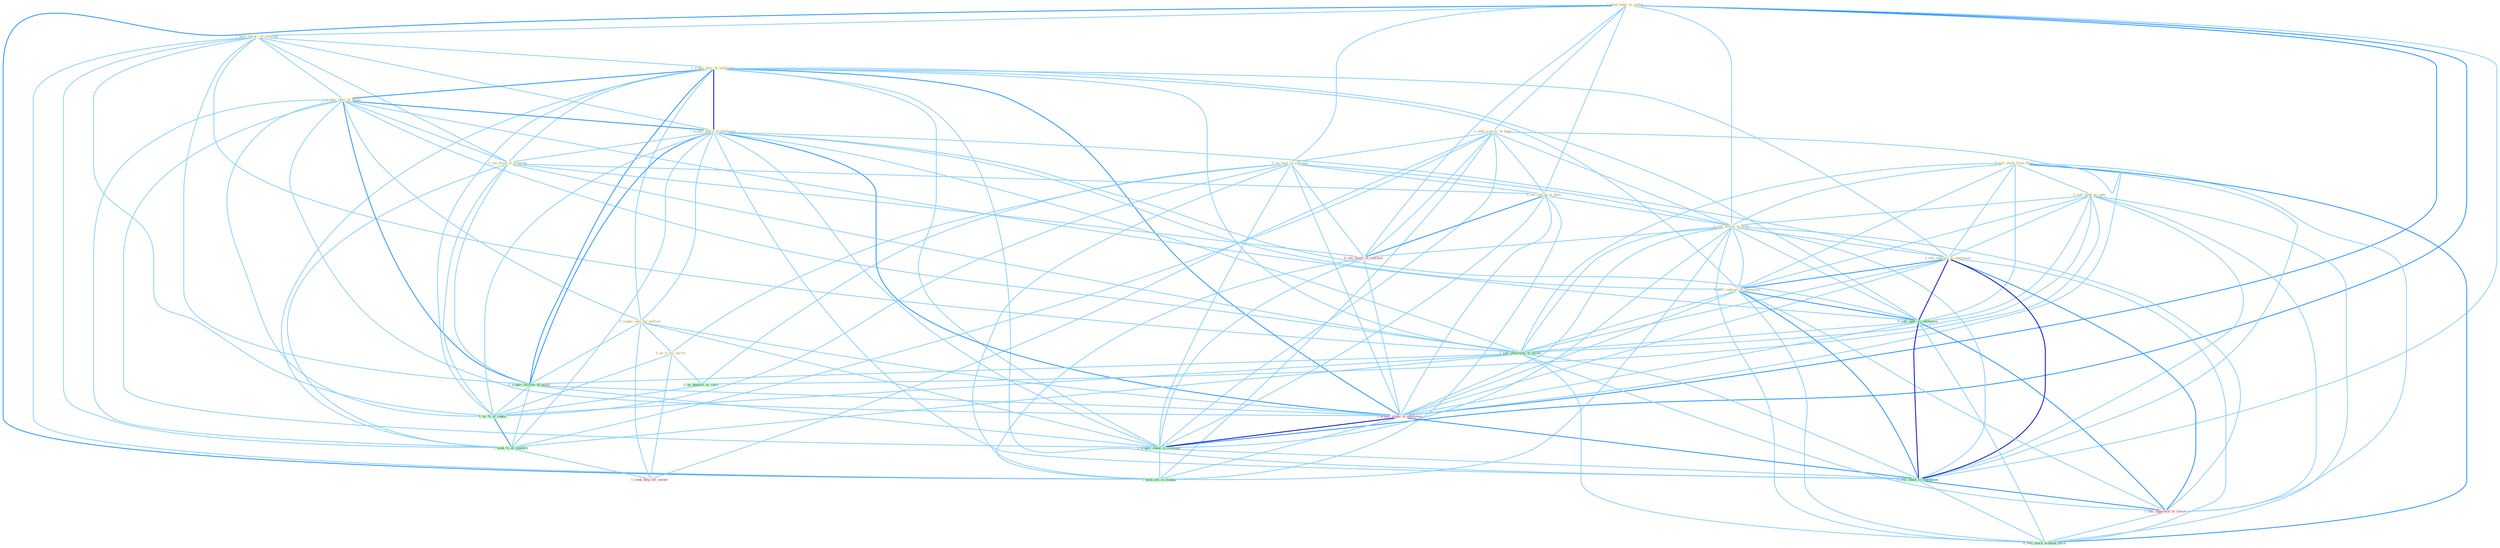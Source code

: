 Graph G{ 
    node
    [shape=polygon,style=filled,width=.5,height=.06,color="#BDFCC9",fixedsize=true,fontsize=4,
    fontcolor="#2f4f4f"];
    {node
    [color="#ffffe0", fontcolor="#8b7d6b"] "1_hold_stake_in_ventur " "1_hold_librari_of_cartridg " "1_acquir_busi_of_entitynam " "0_sell_stock_from_floor " "0_seek_waiver_in_hope " "1_acquir_oper_of_hospit " "0_us_base_in_yearnum " "1_acquir_share_of_entitynam " "1_see_flock_of_program " "0_sell_bank_as_oper " "0_acquir_unit_for_million " "0_see_spring_in_glori " "1_sell_billion_in_bond " "0_sell_interest_to_entitynam " "0_us_it_for_servic " "0_sell_contract_at_entitynam "}
{node [color="#fff0f5", fontcolor="#b22222"] "0_see_vaniti_in_everyon " "1_acquir_stake_in_entitynam " "1_sell_approach_to_client " "1_seek_help_for_owner "}
edge [color="#B0E2FF"];

	"1_hold_stake_in_ventur " -- "1_hold_librari_of_cartridg " [w="1", color="#87cefa" ];
	"1_hold_stake_in_ventur " -- "0_seek_waiver_in_hope " [w="1", color="#87cefa" ];
	"1_hold_stake_in_ventur " -- "0_us_base_in_yearnum " [w="1", color="#87cefa" ];
	"1_hold_stake_in_ventur " -- "0_see_spring_in_glori " [w="1", color="#87cefa" ];
	"1_hold_stake_in_ventur " -- "1_sell_billion_in_bond " [w="1", color="#87cefa" ];
	"1_hold_stake_in_ventur " -- "0_see_vaniti_in_everyon " [w="1", color="#87cefa" ];
	"1_hold_stake_in_ventur " -- "1_acquir_stake_in_entitynam " [w="2", color="#1e90ff" , len=0.8];
	"1_hold_stake_in_ventur " -- "1_acquir_stake_in_compani " [w="2", color="#1e90ff" , len=0.8];
	"1_hold_stake_in_ventur " -- "0_sell_stake_to_entitynam " [w="1", color="#87cefa" ];
	"1_hold_stake_in_ventur " -- "1_hold_job_in_manag " [w="2", color="#1e90ff" , len=0.8];
	"1_hold_librari_of_cartridg " -- "1_acquir_busi_of_entitynam " [w="1", color="#87cefa" ];
	"1_hold_librari_of_cartridg " -- "1_acquir_oper_of_hospit " [w="1", color="#87cefa" ];
	"1_hold_librari_of_cartridg " -- "1_acquir_share_of_entitynam " [w="1", color="#87cefa" ];
	"1_hold_librari_of_cartridg " -- "1_see_flock_of_program " [w="1", color="#87cefa" ];
	"1_hold_librari_of_cartridg " -- "1_sell_othernum_of_model " [w="1", color="#87cefa" ];
	"1_hold_librari_of_cartridg " -- "1_acquir_million_of_asset " [w="1", color="#87cefa" ];
	"1_hold_librari_of_cartridg " -- "1_us_%_of_capac " [w="1", color="#87cefa" ];
	"1_hold_librari_of_cartridg " -- "1_hold_job_in_manag " [w="1", color="#87cefa" ];
	"1_hold_librari_of_cartridg " -- "1_seek_%_of_concern " [w="1", color="#87cefa" ];
	"1_acquir_busi_of_entitynam " -- "1_acquir_oper_of_hospit " [w="2", color="#1e90ff" , len=0.8];
	"1_acquir_busi_of_entitynam " -- "1_acquir_share_of_entitynam " [w="3", color="#0000cd" , len=0.6];
	"1_acquir_busi_of_entitynam " -- "1_see_flock_of_program " [w="1", color="#87cefa" ];
	"1_acquir_busi_of_entitynam " -- "0_acquir_unit_for_million " [w="1", color="#87cefa" ];
	"1_acquir_busi_of_entitynam " -- "0_sell_interest_to_entitynam " [w="1", color="#87cefa" ];
	"1_acquir_busi_of_entitynam " -- "0_sell_contract_at_entitynam " [w="1", color="#87cefa" ];
	"1_acquir_busi_of_entitynam " -- "0_sell_oper_to_entitynam " [w="1", color="#87cefa" ];
	"1_acquir_busi_of_entitynam " -- "1_sell_othernum_of_model " [w="1", color="#87cefa" ];
	"1_acquir_busi_of_entitynam " -- "1_acquir_million_of_asset " [w="2", color="#1e90ff" , len=0.8];
	"1_acquir_busi_of_entitynam " -- "1_acquir_stake_in_entitynam " [w="2", color="#1e90ff" , len=0.8];
	"1_acquir_busi_of_entitynam " -- "1_acquir_stake_in_compani " [w="1", color="#87cefa" ];
	"1_acquir_busi_of_entitynam " -- "0_sell_stake_to_entitynam " [w="1", color="#87cefa" ];
	"1_acquir_busi_of_entitynam " -- "1_us_%_of_capac " [w="1", color="#87cefa" ];
	"1_acquir_busi_of_entitynam " -- "1_seek_%_of_concern " [w="1", color="#87cefa" ];
	"0_sell_stock_from_floor " -- "0_sell_bank_as_oper " [w="1", color="#87cefa" ];
	"0_sell_stock_from_floor " -- "1_sell_billion_in_bond " [w="1", color="#87cefa" ];
	"0_sell_stock_from_floor " -- "0_sell_interest_to_entitynam " [w="1", color="#87cefa" ];
	"0_sell_stock_from_floor " -- "0_sell_contract_at_entitynam " [w="1", color="#87cefa" ];
	"0_sell_stock_from_floor " -- "0_sell_oper_to_entitynam " [w="1", color="#87cefa" ];
	"0_sell_stock_from_floor " -- "1_sell_othernum_of_model " [w="1", color="#87cefa" ];
	"0_sell_stock_from_floor " -- "0_sell_stake_to_entitynam " [w="1", color="#87cefa" ];
	"0_sell_stock_from_floor " -- "1_sell_approach_to_client " [w="1", color="#87cefa" ];
	"0_sell_stock_from_floor " -- "0_sell_stock_without_hitch " [w="2", color="#1e90ff" , len=0.8];
	"0_seek_waiver_in_hope " -- "0_us_base_in_yearnum " [w="1", color="#87cefa" ];
	"0_seek_waiver_in_hope " -- "0_see_spring_in_glori " [w="1", color="#87cefa" ];
	"0_seek_waiver_in_hope " -- "1_sell_billion_in_bond " [w="1", color="#87cefa" ];
	"0_seek_waiver_in_hope " -- "0_see_vaniti_in_everyon " [w="1", color="#87cefa" ];
	"0_seek_waiver_in_hope " -- "1_acquir_stake_in_entitynam " [w="1", color="#87cefa" ];
	"0_seek_waiver_in_hope " -- "1_acquir_stake_in_compani " [w="1", color="#87cefa" ];
	"0_seek_waiver_in_hope " -- "1_hold_job_in_manag " [w="1", color="#87cefa" ];
	"0_seek_waiver_in_hope " -- "1_seek_%_of_concern " [w="1", color="#87cefa" ];
	"0_seek_waiver_in_hope " -- "1_seek_help_for_owner " [w="1", color="#87cefa" ];
	"1_acquir_oper_of_hospit " -- "1_acquir_share_of_entitynam " [w="2", color="#1e90ff" , len=0.8];
	"1_acquir_oper_of_hospit " -- "1_see_flock_of_program " [w="1", color="#87cefa" ];
	"1_acquir_oper_of_hospit " -- "0_acquir_unit_for_million " [w="1", color="#87cefa" ];
	"1_acquir_oper_of_hospit " -- "0_sell_oper_to_entitynam " [w="1", color="#87cefa" ];
	"1_acquir_oper_of_hospit " -- "1_sell_othernum_of_model " [w="1", color="#87cefa" ];
	"1_acquir_oper_of_hospit " -- "1_acquir_million_of_asset " [w="2", color="#1e90ff" , len=0.8];
	"1_acquir_oper_of_hospit " -- "1_acquir_stake_in_entitynam " [w="1", color="#87cefa" ];
	"1_acquir_oper_of_hospit " -- "1_acquir_stake_in_compani " [w="1", color="#87cefa" ];
	"1_acquir_oper_of_hospit " -- "1_us_%_of_capac " [w="1", color="#87cefa" ];
	"1_acquir_oper_of_hospit " -- "1_seek_%_of_concern " [w="1", color="#87cefa" ];
	"0_us_base_in_yearnum " -- "0_see_spring_in_glori " [w="1", color="#87cefa" ];
	"0_us_base_in_yearnum " -- "1_sell_billion_in_bond " [w="1", color="#87cefa" ];
	"0_us_base_in_yearnum " -- "0_us_it_for_servic " [w="1", color="#87cefa" ];
	"0_us_base_in_yearnum " -- "0_see_vaniti_in_everyon " [w="1", color="#87cefa" ];
	"0_us_base_in_yearnum " -- "0_us_deposit_as_cach " [w="1", color="#87cefa" ];
	"0_us_base_in_yearnum " -- "1_acquir_stake_in_entitynam " [w="1", color="#87cefa" ];
	"0_us_base_in_yearnum " -- "1_acquir_stake_in_compani " [w="1", color="#87cefa" ];
	"0_us_base_in_yearnum " -- "1_us_%_of_capac " [w="1", color="#87cefa" ];
	"0_us_base_in_yearnum " -- "1_hold_job_in_manag " [w="1", color="#87cefa" ];
	"1_acquir_share_of_entitynam " -- "1_see_flock_of_program " [w="1", color="#87cefa" ];
	"1_acquir_share_of_entitynam " -- "0_acquir_unit_for_million " [w="1", color="#87cefa" ];
	"1_acquir_share_of_entitynam " -- "0_sell_interest_to_entitynam " [w="1", color="#87cefa" ];
	"1_acquir_share_of_entitynam " -- "0_sell_contract_at_entitynam " [w="1", color="#87cefa" ];
	"1_acquir_share_of_entitynam " -- "0_sell_oper_to_entitynam " [w="1", color="#87cefa" ];
	"1_acquir_share_of_entitynam " -- "1_sell_othernum_of_model " [w="1", color="#87cefa" ];
	"1_acquir_share_of_entitynam " -- "1_acquir_million_of_asset " [w="2", color="#1e90ff" , len=0.8];
	"1_acquir_share_of_entitynam " -- "1_acquir_stake_in_entitynam " [w="2", color="#1e90ff" , len=0.8];
	"1_acquir_share_of_entitynam " -- "1_acquir_stake_in_compani " [w="1", color="#87cefa" ];
	"1_acquir_share_of_entitynam " -- "0_sell_stake_to_entitynam " [w="1", color="#87cefa" ];
	"1_acquir_share_of_entitynam " -- "1_us_%_of_capac " [w="1", color="#87cefa" ];
	"1_acquir_share_of_entitynam " -- "1_seek_%_of_concern " [w="1", color="#87cefa" ];
	"1_see_flock_of_program " -- "0_see_spring_in_glori " [w="1", color="#87cefa" ];
	"1_see_flock_of_program " -- "1_sell_othernum_of_model " [w="1", color="#87cefa" ];
	"1_see_flock_of_program " -- "0_see_vaniti_in_everyon " [w="1", color="#87cefa" ];
	"1_see_flock_of_program " -- "1_acquir_million_of_asset " [w="1", color="#87cefa" ];
	"1_see_flock_of_program " -- "1_us_%_of_capac " [w="1", color="#87cefa" ];
	"1_see_flock_of_program " -- "1_seek_%_of_concern " [w="1", color="#87cefa" ];
	"0_sell_bank_as_oper " -- "1_sell_billion_in_bond " [w="1", color="#87cefa" ];
	"0_sell_bank_as_oper " -- "0_sell_interest_to_entitynam " [w="1", color="#87cefa" ];
	"0_sell_bank_as_oper " -- "0_sell_contract_at_entitynam " [w="1", color="#87cefa" ];
	"0_sell_bank_as_oper " -- "0_sell_oper_to_entitynam " [w="1", color="#87cefa" ];
	"0_sell_bank_as_oper " -- "1_sell_othernum_of_model " [w="1", color="#87cefa" ];
	"0_sell_bank_as_oper " -- "0_us_deposit_as_cach " [w="1", color="#87cefa" ];
	"0_sell_bank_as_oper " -- "0_sell_stake_to_entitynam " [w="1", color="#87cefa" ];
	"0_sell_bank_as_oper " -- "1_sell_approach_to_client " [w="1", color="#87cefa" ];
	"0_sell_bank_as_oper " -- "0_sell_stock_without_hitch " [w="1", color="#87cefa" ];
	"0_acquir_unit_for_million " -- "0_us_it_for_servic " [w="1", color="#87cefa" ];
	"0_acquir_unit_for_million " -- "1_acquir_million_of_asset " [w="1", color="#87cefa" ];
	"0_acquir_unit_for_million " -- "1_acquir_stake_in_entitynam " [w="1", color="#87cefa" ];
	"0_acquir_unit_for_million " -- "1_acquir_stake_in_compani " [w="1", color="#87cefa" ];
	"0_acquir_unit_for_million " -- "1_seek_help_for_owner " [w="1", color="#87cefa" ];
	"0_see_spring_in_glori " -- "1_sell_billion_in_bond " [w="1", color="#87cefa" ];
	"0_see_spring_in_glori " -- "0_see_vaniti_in_everyon " [w="2", color="#1e90ff" , len=0.8];
	"0_see_spring_in_glori " -- "1_acquir_stake_in_entitynam " [w="1", color="#87cefa" ];
	"0_see_spring_in_glori " -- "1_acquir_stake_in_compani " [w="1", color="#87cefa" ];
	"0_see_spring_in_glori " -- "1_hold_job_in_manag " [w="1", color="#87cefa" ];
	"1_sell_billion_in_bond " -- "0_sell_interest_to_entitynam " [w="1", color="#87cefa" ];
	"1_sell_billion_in_bond " -- "0_sell_contract_at_entitynam " [w="1", color="#87cefa" ];
	"1_sell_billion_in_bond " -- "0_sell_oper_to_entitynam " [w="1", color="#87cefa" ];
	"1_sell_billion_in_bond " -- "1_sell_othernum_of_model " [w="1", color="#87cefa" ];
	"1_sell_billion_in_bond " -- "0_see_vaniti_in_everyon " [w="1", color="#87cefa" ];
	"1_sell_billion_in_bond " -- "1_acquir_stake_in_entitynam " [w="1", color="#87cefa" ];
	"1_sell_billion_in_bond " -- "1_acquir_stake_in_compani " [w="1", color="#87cefa" ];
	"1_sell_billion_in_bond " -- "0_sell_stake_to_entitynam " [w="1", color="#87cefa" ];
	"1_sell_billion_in_bond " -- "1_sell_approach_to_client " [w="1", color="#87cefa" ];
	"1_sell_billion_in_bond " -- "1_hold_job_in_manag " [w="1", color="#87cefa" ];
	"1_sell_billion_in_bond " -- "0_sell_stock_without_hitch " [w="1", color="#87cefa" ];
	"0_sell_interest_to_entitynam " -- "0_sell_contract_at_entitynam " [w="2", color="#1e90ff" , len=0.8];
	"0_sell_interest_to_entitynam " -- "0_sell_oper_to_entitynam " [w="3", color="#0000cd" , len=0.6];
	"0_sell_interest_to_entitynam " -- "1_sell_othernum_of_model " [w="1", color="#87cefa" ];
	"0_sell_interest_to_entitynam " -- "1_acquir_stake_in_entitynam " [w="1", color="#87cefa" ];
	"0_sell_interest_to_entitynam " -- "0_sell_stake_to_entitynam " [w="3", color="#0000cd" , len=0.6];
	"0_sell_interest_to_entitynam " -- "1_sell_approach_to_client " [w="2", color="#1e90ff" , len=0.8];
	"0_sell_interest_to_entitynam " -- "0_sell_stock_without_hitch " [w="1", color="#87cefa" ];
	"0_us_it_for_servic " -- "0_us_deposit_as_cach " [w="1", color="#87cefa" ];
	"0_us_it_for_servic " -- "1_us_%_of_capac " [w="1", color="#87cefa" ];
	"0_us_it_for_servic " -- "1_seek_help_for_owner " [w="1", color="#87cefa" ];
	"0_sell_contract_at_entitynam " -- "0_sell_oper_to_entitynam " [w="2", color="#1e90ff" , len=0.8];
	"0_sell_contract_at_entitynam " -- "1_sell_othernum_of_model " [w="1", color="#87cefa" ];
	"0_sell_contract_at_entitynam " -- "1_acquir_stake_in_entitynam " [w="1", color="#87cefa" ];
	"0_sell_contract_at_entitynam " -- "0_sell_stake_to_entitynam " [w="2", color="#1e90ff" , len=0.8];
	"0_sell_contract_at_entitynam " -- "1_sell_approach_to_client " [w="1", color="#87cefa" ];
	"0_sell_contract_at_entitynam " -- "0_sell_stock_without_hitch " [w="1", color="#87cefa" ];
	"0_sell_oper_to_entitynam " -- "1_sell_othernum_of_model " [w="1", color="#87cefa" ];
	"0_sell_oper_to_entitynam " -- "1_acquir_stake_in_entitynam " [w="1", color="#87cefa" ];
	"0_sell_oper_to_entitynam " -- "0_sell_stake_to_entitynam " [w="3", color="#0000cd" , len=0.6];
	"0_sell_oper_to_entitynam " -- "1_sell_approach_to_client " [w="2", color="#1e90ff" , len=0.8];
	"0_sell_oper_to_entitynam " -- "0_sell_stock_without_hitch " [w="1", color="#87cefa" ];
	"1_sell_othernum_of_model " -- "1_acquir_million_of_asset " [w="1", color="#87cefa" ];
	"1_sell_othernum_of_model " -- "0_sell_stake_to_entitynam " [w="1", color="#87cefa" ];
	"1_sell_othernum_of_model " -- "1_us_%_of_capac " [w="1", color="#87cefa" ];
	"1_sell_othernum_of_model " -- "1_sell_approach_to_client " [w="1", color="#87cefa" ];
	"1_sell_othernum_of_model " -- "0_sell_stock_without_hitch " [w="1", color="#87cefa" ];
	"1_sell_othernum_of_model " -- "1_seek_%_of_concern " [w="1", color="#87cefa" ];
	"0_see_vaniti_in_everyon " -- "1_acquir_stake_in_entitynam " [w="1", color="#87cefa" ];
	"0_see_vaniti_in_everyon " -- "1_acquir_stake_in_compani " [w="1", color="#87cefa" ];
	"0_see_vaniti_in_everyon " -- "1_hold_job_in_manag " [w="1", color="#87cefa" ];
	"1_acquir_million_of_asset " -- "1_acquir_stake_in_entitynam " [w="1", color="#87cefa" ];
	"1_acquir_million_of_asset " -- "1_acquir_stake_in_compani " [w="1", color="#87cefa" ];
	"1_acquir_million_of_asset " -- "1_us_%_of_capac " [w="1", color="#87cefa" ];
	"1_acquir_million_of_asset " -- "1_seek_%_of_concern " [w="1", color="#87cefa" ];
	"0_us_deposit_as_cach " -- "1_us_%_of_capac " [w="1", color="#87cefa" ];
	"1_acquir_stake_in_entitynam " -- "1_acquir_stake_in_compani " [w="3", color="#0000cd" , len=0.6];
	"1_acquir_stake_in_entitynam " -- "0_sell_stake_to_entitynam " [w="2", color="#1e90ff" , len=0.8];
	"1_acquir_stake_in_entitynam " -- "1_hold_job_in_manag " [w="1", color="#87cefa" ];
	"1_acquir_stake_in_compani " -- "0_sell_stake_to_entitynam " [w="1", color="#87cefa" ];
	"1_acquir_stake_in_compani " -- "1_hold_job_in_manag " [w="1", color="#87cefa" ];
	"0_sell_stake_to_entitynam " -- "1_sell_approach_to_client " [w="2", color="#1e90ff" , len=0.8];
	"0_sell_stake_to_entitynam " -- "0_sell_stock_without_hitch " [w="1", color="#87cefa" ];
	"1_us_%_of_capac " -- "1_seek_%_of_concern " [w="2", color="#1e90ff" , len=0.8];
	"1_sell_approach_to_client " -- "0_sell_stock_without_hitch " [w="1", color="#87cefa" ];
	"1_seek_%_of_concern " -- "1_seek_help_for_owner " [w="1", color="#87cefa" ];
}